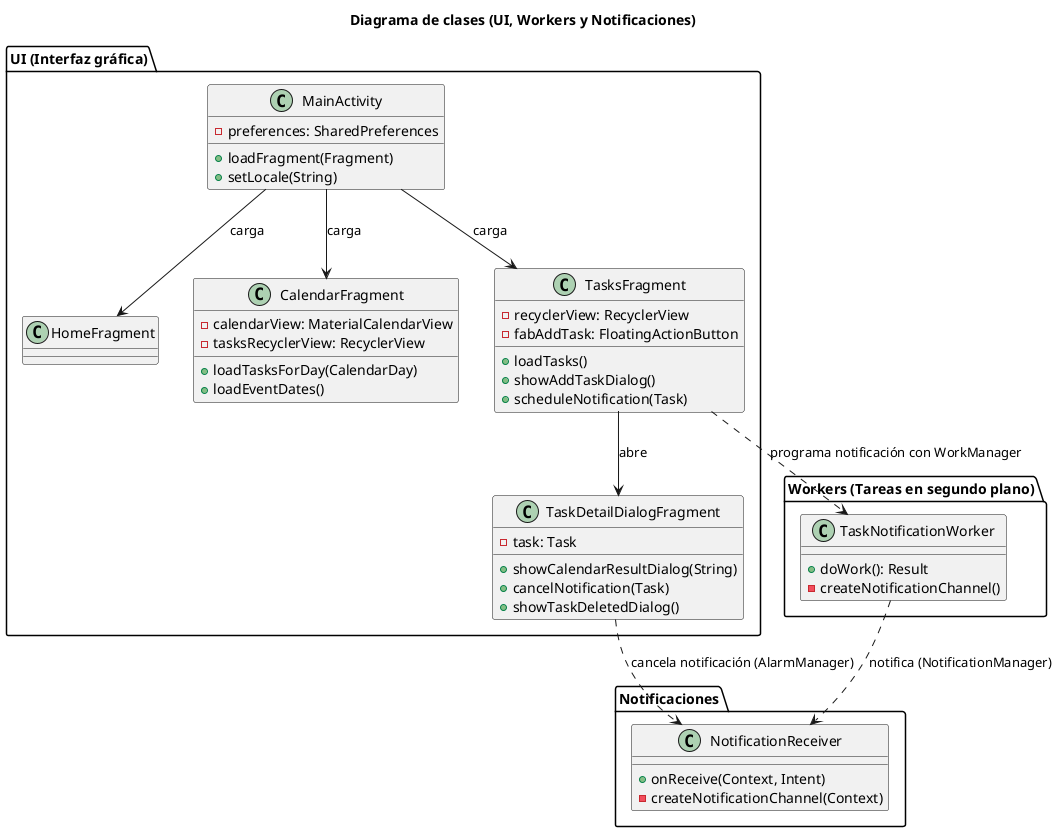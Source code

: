 @startuml
title Diagrama de clases (UI, Workers y Notificaciones)

package "UI (Interfaz gráfica)" {
    class MainActivity {
        - preferences: SharedPreferences
        + loadFragment(Fragment)
        + setLocale(String)
    }
    class HomeFragment {
    }
    class CalendarFragment {
        - calendarView: MaterialCalendarView
        - tasksRecyclerView: RecyclerView
        + loadTasksForDay(CalendarDay)
        + loadEventDates()
    }
    class TasksFragment {
        - recyclerView: RecyclerView
        - fabAddTask: FloatingActionButton
        + loadTasks()
        + showAddTaskDialog()
        + scheduleNotification(Task)
    }
    class TaskDetailDialogFragment {
        - task: Task
        + showCalendarResultDialog(String)
        + cancelNotification(Task)
        + showTaskDeletedDialog()
    }
}

package "Workers (Tareas en segundo plano)" {
    class TaskNotificationWorker {
        + doWork(): Result
        - createNotificationChannel()
    }
}

package "Notificaciones" {
    class NotificationReceiver {
        + onReceive(Context, Intent)
        - createNotificationChannel(Context)
    }
}

' Relaciones entre componentes
MainActivity --> HomeFragment : carga
MainActivity --> CalendarFragment : carga
MainActivity --> TasksFragment : carga
TasksFragment --> TaskDetailDialogFragment : abre

' Uso del Worker para programar notificaciones
TasksFragment ..> TaskNotificationWorker : programa notificación con WorkManager

' Receiver gestiona notificaciones inmediatas (AlarmManager)
TaskDetailDialogFragment ..> NotificationReceiver : cancela notificación (AlarmManager)

' Worker utiliza SharedPreferences y NotificationManager para enviar notificaciones
TaskNotificationWorker ..> NotificationReceiver : notifica (NotificationManager)

@enduml
